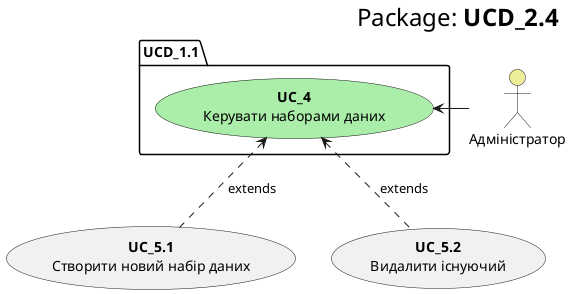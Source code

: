 @startuml
    right header
        <font size=24 color=black>Package:<b> UCD_2.4
    end header

    package UCD_1.1 {
        usecase "<b>UC_4</b>\nКерувати наборами даних" as UC_3 #aaeeaa
    }
    
    actor "Адміністратор" as Admin #eeee99
    Admin -l-> UC_3
    
    usecase "<b>UC_5.1</b>\nСтворити новий набір даних" as UC_1.1
    usecase "<b>UC_5.2</b>\nВидалити існуючий" as UC_1.2

    UC_1.1 .u.> UC_3: extends
    UC_1.2 .u.> UC_3: extends

    
@enduml
